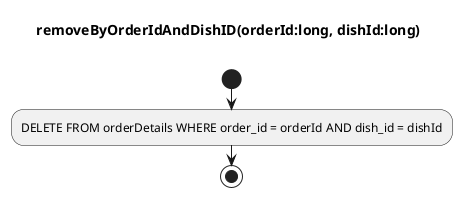 @startuml
title removeByOrderIdAndDishID(orderId:long, dishId:long) \n
start
:DELETE FROM orderDetails WHERE order_id = orderId AND dish_id = dishId;
stop
@enduml